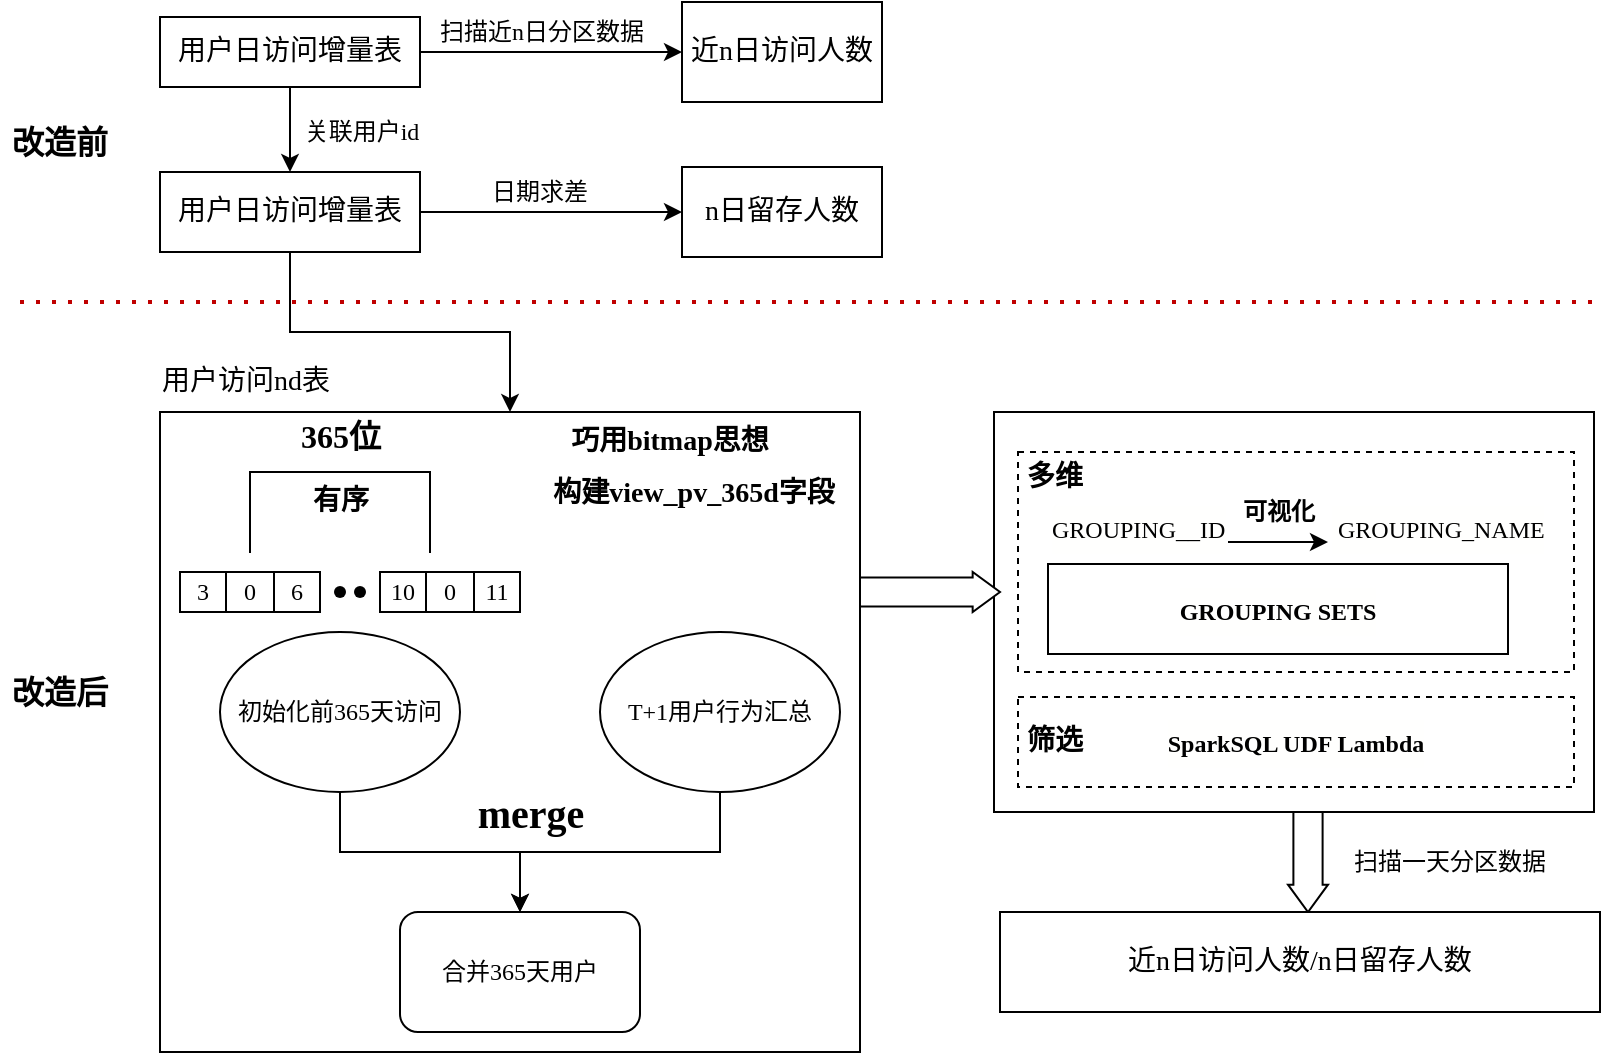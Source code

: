 <mxfile version="21.0.6" type="github">
  <diagram id="XNNLvGDx6GEtNMZaRpZD" name="第 1 页">
    <mxGraphModel dx="797" dy="1689" grid="1" gridSize="10" guides="1" tooltips="1" connect="1" arrows="1" fold="1" page="1" pageScale="1" pageWidth="827" pageHeight="1169" math="0" shadow="0">
      <root>
        <mxCell id="0" />
        <mxCell id="1" parent="0" />
        <mxCell id="XhlakmptXaa--jzfdf4V-4" value="" style="rounded=0;whiteSpace=wrap;html=1;fontFamily=微软雅黑;" parent="1" vertex="1">
          <mxGeometry x="527" y="165" width="300" height="200" as="geometry" />
        </mxCell>
        <mxCell id="sIL9JUSNG1ktriF6-s3L-13" value="" style="rounded=0;whiteSpace=wrap;html=1;fontSize=14;fontColor=#000000;fontFamily=微软雅黑;dashed=1;" parent="1" vertex="1">
          <mxGeometry x="539" y="185" width="278" height="110" as="geometry" />
        </mxCell>
        <mxCell id="3CAmUs-F5Avbqz42CMJ2-1" value="" style="rounded=0;whiteSpace=wrap;html=1;fontFamily=微软雅黑;" parent="1" vertex="1">
          <mxGeometry x="110" y="165" width="350" height="320" as="geometry" />
        </mxCell>
        <mxCell id="ZBi3ksOXHOeN2kDVRpAS-42" style="edgeStyle=orthogonalEdgeStyle;rounded=0;orthogonalLoop=1;jettySize=auto;html=1;exitX=0.5;exitY=1;exitDx=0;exitDy=0;fontFamily=微软雅黑;" parent="1" source="ZBi3ksOXHOeN2kDVRpAS-1" target="ZBi3ksOXHOeN2kDVRpAS-40" edge="1">
          <mxGeometry relative="1" as="geometry" />
        </mxCell>
        <mxCell id="ZBi3ksOXHOeN2kDVRpAS-1" value="初始化前365天访问" style="ellipse;whiteSpace=wrap;html=1;fontFamily=微软雅黑;" parent="1" vertex="1">
          <mxGeometry x="140" y="275" width="120" height="80" as="geometry" />
        </mxCell>
        <mxCell id="ZBi3ksOXHOeN2kDVRpAS-43" style="edgeStyle=orthogonalEdgeStyle;rounded=0;orthogonalLoop=1;jettySize=auto;html=1;exitX=0.5;exitY=1;exitDx=0;exitDy=0;entryX=0.5;entryY=0;entryDx=0;entryDy=0;fontFamily=微软雅黑;" parent="1" source="ZBi3ksOXHOeN2kDVRpAS-2" target="ZBi3ksOXHOeN2kDVRpAS-40" edge="1">
          <mxGeometry relative="1" as="geometry" />
        </mxCell>
        <mxCell id="ZBi3ksOXHOeN2kDVRpAS-2" value="T+1用户行为汇总" style="ellipse;whiteSpace=wrap;html=1;fontFamily=微软雅黑;" parent="1" vertex="1">
          <mxGeometry x="330" y="275" width="120" height="80" as="geometry" />
        </mxCell>
        <mxCell id="ZBi3ksOXHOeN2kDVRpAS-8" value="" style="shape=table;html=1;whiteSpace=wrap;startSize=0;container=1;collapsible=0;childLayout=tableLayout;fontFamily=微软雅黑;" parent="1" vertex="1">
          <mxGeometry x="120" y="245" width="70" height="20" as="geometry" />
        </mxCell>
        <mxCell id="ZBi3ksOXHOeN2kDVRpAS-9" value="" style="shape=tableRow;horizontal=0;startSize=0;swimlaneHead=0;swimlaneBody=0;top=0;left=0;bottom=0;right=0;collapsible=0;dropTarget=0;fillColor=none;points=[[0,0.5],[1,0.5]];portConstraint=eastwest;fontFamily=微软雅黑;" parent="ZBi3ksOXHOeN2kDVRpAS-8" vertex="1">
          <mxGeometry width="70" height="20" as="geometry" />
        </mxCell>
        <mxCell id="ZBi3ksOXHOeN2kDVRpAS-10" value="3" style="shape=partialRectangle;html=1;whiteSpace=wrap;connectable=0;fillColor=none;top=0;left=0;bottom=0;right=0;overflow=hidden;fontFamily=微软雅黑;" parent="ZBi3ksOXHOeN2kDVRpAS-9" vertex="1">
          <mxGeometry width="23" height="20" as="geometry">
            <mxRectangle width="23" height="20" as="alternateBounds" />
          </mxGeometry>
        </mxCell>
        <mxCell id="ZBi3ksOXHOeN2kDVRpAS-11" value="0" style="shape=partialRectangle;html=1;whiteSpace=wrap;connectable=0;fillColor=none;top=0;left=0;bottom=0;right=0;overflow=hidden;fontFamily=微软雅黑;" parent="ZBi3ksOXHOeN2kDVRpAS-9" vertex="1">
          <mxGeometry x="23" width="24" height="20" as="geometry">
            <mxRectangle width="24" height="20" as="alternateBounds" />
          </mxGeometry>
        </mxCell>
        <mxCell id="ZBi3ksOXHOeN2kDVRpAS-12" value="6" style="shape=partialRectangle;html=1;whiteSpace=wrap;connectable=0;fillColor=none;top=0;left=0;bottom=0;right=0;overflow=hidden;fontFamily=微软雅黑;" parent="ZBi3ksOXHOeN2kDVRpAS-9" vertex="1">
          <mxGeometry x="47" width="23" height="20" as="geometry">
            <mxRectangle width="23" height="20" as="alternateBounds" />
          </mxGeometry>
        </mxCell>
        <mxCell id="ZBi3ksOXHOeN2kDVRpAS-26" value="" style="shape=table;html=1;whiteSpace=wrap;startSize=0;container=1;collapsible=0;childLayout=tableLayout;fontFamily=微软雅黑;" parent="1" vertex="1">
          <mxGeometry x="220" y="245" width="70" height="20" as="geometry" />
        </mxCell>
        <mxCell id="ZBi3ksOXHOeN2kDVRpAS-27" value="" style="shape=tableRow;horizontal=0;startSize=0;swimlaneHead=0;swimlaneBody=0;top=0;left=0;bottom=0;right=0;collapsible=0;dropTarget=0;fillColor=none;points=[[0,0.5],[1,0.5]];portConstraint=eastwest;fontFamily=微软雅黑;" parent="ZBi3ksOXHOeN2kDVRpAS-26" vertex="1">
          <mxGeometry width="70" height="20" as="geometry" />
        </mxCell>
        <mxCell id="ZBi3ksOXHOeN2kDVRpAS-28" value="10" style="shape=partialRectangle;html=1;whiteSpace=wrap;connectable=0;fillColor=none;top=0;left=0;bottom=0;right=0;overflow=hidden;fontFamily=微软雅黑;" parent="ZBi3ksOXHOeN2kDVRpAS-27" vertex="1">
          <mxGeometry width="23" height="20" as="geometry">
            <mxRectangle width="23" height="20" as="alternateBounds" />
          </mxGeometry>
        </mxCell>
        <mxCell id="ZBi3ksOXHOeN2kDVRpAS-29" value="0" style="shape=partialRectangle;html=1;whiteSpace=wrap;connectable=0;fillColor=none;top=0;left=0;bottom=0;right=0;overflow=hidden;fontFamily=微软雅黑;" parent="ZBi3ksOXHOeN2kDVRpAS-27" vertex="1">
          <mxGeometry x="23" width="24" height="20" as="geometry">
            <mxRectangle width="24" height="20" as="alternateBounds" />
          </mxGeometry>
        </mxCell>
        <mxCell id="ZBi3ksOXHOeN2kDVRpAS-30" value="11" style="shape=partialRectangle;html=1;whiteSpace=wrap;connectable=0;fillColor=none;top=0;left=0;bottom=0;right=0;overflow=hidden;fontFamily=微软雅黑;" parent="ZBi3ksOXHOeN2kDVRpAS-27" vertex="1">
          <mxGeometry x="47" width="23" height="20" as="geometry">
            <mxRectangle width="23" height="20" as="alternateBounds" />
          </mxGeometry>
        </mxCell>
        <mxCell id="ZBi3ksOXHOeN2kDVRpAS-32" value="&lt;font style=&quot;font-size: 16px;&quot;&gt;365位&lt;/font&gt;" style="text;strokeColor=none;fillColor=none;html=1;fontSize=20;fontStyle=1;verticalAlign=middle;align=center;fontFamily=微软雅黑;" parent="1" vertex="1">
          <mxGeometry x="150" y="155" width="100" height="40" as="geometry" />
        </mxCell>
        <mxCell id="ZBi3ksOXHOeN2kDVRpAS-33" value="" style="shape=waypoint;fillStyle=solid;size=6;pointerEvents=1;points=[];fillColor=none;resizable=0;rotatable=0;perimeter=centerPerimeter;snapToPoint=1;fontFamily=微软雅黑;" parent="1" vertex="1">
          <mxGeometry x="180" y="235" width="40" height="40" as="geometry" />
        </mxCell>
        <mxCell id="ZBi3ksOXHOeN2kDVRpAS-34" value="" style="shape=waypoint;fillStyle=solid;size=6;pointerEvents=1;points=[];fillColor=none;resizable=0;rotatable=0;perimeter=centerPerimeter;snapToPoint=1;fontFamily=微软雅黑;" parent="1" vertex="1">
          <mxGeometry x="190" y="235" width="40" height="40" as="geometry" />
        </mxCell>
        <mxCell id="ZBi3ksOXHOeN2kDVRpAS-35" value="" style="shape=waypoint;fillStyle=solid;size=6;pointerEvents=1;points=[];fillColor=none;resizable=0;rotatable=0;perimeter=centerPerimeter;snapToPoint=1;strokeWidth=0;dashed=1;fontFamily=微软雅黑;" parent="1" vertex="1">
          <mxGeometry x="180" y="235" width="40" height="40" as="geometry" />
        </mxCell>
        <mxCell id="ZBi3ksOXHOeN2kDVRpAS-38" value="merge" style="text;strokeColor=none;fillColor=none;html=1;fontSize=20;fontStyle=1;verticalAlign=middle;align=center;fontFamily=微软雅黑;" parent="1" vertex="1">
          <mxGeometry x="245" y="345" width="100" height="40" as="geometry" />
        </mxCell>
        <mxCell id="ZBi3ksOXHOeN2kDVRpAS-40" value="&lt;span&gt;合并365天用户&lt;/span&gt;" style="rounded=1;whiteSpace=wrap;html=1;fontFamily=微软雅黑;" parent="1" vertex="1">
          <mxGeometry x="230" y="415" width="120" height="60" as="geometry" />
        </mxCell>
        <mxCell id="3CAmUs-F5Avbqz42CMJ2-2" value="&lt;font style=&quot;font-size: 14px;&quot;&gt;巧用bitmap思想&lt;/font&gt;" style="text;html=1;strokeColor=none;fillColor=none;align=center;verticalAlign=middle;whiteSpace=wrap;rounded=0;fontStyle=1;fontFamily=微软雅黑;" parent="1" vertex="1">
          <mxGeometry x="310" y="165" width="110" height="30" as="geometry" />
        </mxCell>
        <mxCell id="3CAmUs-F5Avbqz42CMJ2-3" value="&lt;span style=&quot;font-size: 14px;&quot;&gt;&lt;font style=&quot;font-size: 14px;&quot;&gt;用户访问nd表&lt;/font&gt;&lt;/span&gt;" style="text;html=1;strokeColor=none;fillColor=none;align=center;verticalAlign=middle;whiteSpace=wrap;rounded=0;fontSize=14;fontFamily=微软雅黑;" parent="1" vertex="1">
          <mxGeometry x="75" y="135" width="156" height="30" as="geometry" />
        </mxCell>
        <mxCell id="sIL9JUSNG1ktriF6-s3L-1" value="" style="shape=partialRectangle;whiteSpace=wrap;html=1;bottom=1;right=1;left=1;top=0;fillColor=none;routingCenterX=-0.5;rotation=-180;fontFamily=微软雅黑;" parent="1" vertex="1">
          <mxGeometry x="155" y="195" width="90" height="40" as="geometry" />
        </mxCell>
        <mxCell id="sIL9JUSNG1ktriF6-s3L-2" value="&lt;font style=&quot;font-size: 14px;&quot;&gt;有序&lt;/font&gt;" style="text;strokeColor=none;fillColor=none;html=1;fontSize=20;fontStyle=1;verticalAlign=middle;align=center;fontFamily=微软雅黑;" parent="1" vertex="1">
          <mxGeometry x="150" y="181" width="100" height="50" as="geometry" />
        </mxCell>
        <mxCell id="sIL9JUSNG1ktriF6-s3L-4" value="&lt;div style=&quot;background-color: rgb(255, 255, 254); line-height: 24px;&quot;&gt;&lt;b&gt;GROUPING&amp;nbsp;SETS&lt;/b&gt;&lt;/div&gt;" style="rounded=0;whiteSpace=wrap;html=1;fontFamily=微软雅黑;" parent="1" vertex="1">
          <mxGeometry x="554" y="241" width="230" height="45" as="geometry" />
        </mxCell>
        <mxCell id="sIL9JUSNG1ktriF6-s3L-10" style="edgeStyle=orthogonalEdgeStyle;rounded=0;orthogonalLoop=1;jettySize=auto;html=1;fontSize=14;fontColor=#000000;fontFamily=微软雅黑;" parent="1" source="sIL9JUSNG1ktriF6-s3L-5" edge="1">
          <mxGeometry relative="1" as="geometry">
            <mxPoint x="694" y="230" as="targetPoint" />
          </mxGeometry>
        </mxCell>
        <mxCell id="sIL9JUSNG1ktriF6-s3L-5" value="&lt;div style=&quot;color: rgb(0, 0, 0); background-color: rgb(255, 255, 254); font-weight: normal; font-size: 12px; line-height: 24px;&quot;&gt;&lt;div&gt;&lt;span style=&quot;color: #000000;&quot;&gt;GROUPING__ID&lt;/span&gt;&lt;/div&gt;&lt;/div&gt;" style="text;whiteSpace=wrap;html=1;fontSize=14;fontColor=#000000;fontFamily=微软雅黑;" parent="1" vertex="1">
          <mxGeometry x="554" y="205" width="90" height="50" as="geometry" />
        </mxCell>
        <mxCell id="sIL9JUSNG1ktriF6-s3L-6" value="&lt;div style=&quot;color: rgb(0, 0, 0); background-color: rgb(255, 255, 254); font-weight: normal; font-size: 12px; line-height: 24px;&quot;&gt;&lt;div&gt;&lt;span style=&quot;color: #000000;&quot;&gt;&amp;nbsp;&lt;/span&gt;GROUPING_NAME&lt;/div&gt;&lt;/div&gt;" style="text;whiteSpace=wrap;html=1;fontSize=14;fontColor=#000000;fontFamily=微软雅黑;" parent="1" vertex="1">
          <mxGeometry x="694" y="205" width="110" height="50" as="geometry" />
        </mxCell>
        <mxCell id="sIL9JUSNG1ktriF6-s3L-11" value="&lt;font style=&quot;font-size: 12px;&quot;&gt;可视化&lt;/font&gt;" style="text;strokeColor=none;fillColor=none;html=1;fontSize=14;fontStyle=1;verticalAlign=middle;align=center;fontColor=#000000;fontFamily=微软雅黑;" parent="1" vertex="1">
          <mxGeometry x="619" y="195" width="100" height="40" as="geometry" />
        </mxCell>
        <mxCell id="sIL9JUSNG1ktriF6-s3L-14" value="多维" style="text;strokeColor=none;fillColor=none;html=1;fontSize=14;fontStyle=1;verticalAlign=middle;align=center;fontColor=#000000;fontFamily=微软雅黑;" parent="1" vertex="1">
          <mxGeometry x="507" y="177.5" width="100" height="40" as="geometry" />
        </mxCell>
        <mxCell id="sIL9JUSNG1ktriF6-s3L-19" value="&lt;div style=&quot;background-color: rgb(255, 255, 254); line-height: 24px;&quot;&gt;&lt;b style=&quot;border-color: var(--border-color); text-align: left;&quot;&gt;SparkSQL UDF Lambda&lt;/b&gt;&lt;br&gt;&lt;/div&gt;" style="rounded=0;whiteSpace=wrap;html=1;fontFamily=微软雅黑;dashed=1;" parent="1" vertex="1">
          <mxGeometry x="539" y="307.5" width="278" height="45" as="geometry" />
        </mxCell>
        <mxCell id="N3JY60aqSUAMYLGx3agL-4" value="" style="endArrow=none;dashed=1;html=1;dashPattern=1 3;strokeWidth=2;rounded=0;fontFamily=微软雅黑;strokeColor=#C00000;" parent="1" edge="1">
          <mxGeometry width="50" height="50" relative="1" as="geometry">
            <mxPoint x="40" y="110" as="sourcePoint" />
            <mxPoint x="830" y="110" as="targetPoint" />
          </mxGeometry>
        </mxCell>
        <mxCell id="N3JY60aqSUAMYLGx3agL-5" value="&lt;font size=&quot;1&quot; style=&quot;&quot;&gt;&lt;b style=&quot;font-size: 16px;&quot;&gt;改造后&lt;/b&gt;&lt;/font&gt;" style="text;html=1;strokeColor=none;fillColor=none;align=center;verticalAlign=middle;whiteSpace=wrap;rounded=0;fontFamily=微软雅黑;" parent="1" vertex="1">
          <mxGeometry x="30" y="290" width="60" height="30" as="geometry" />
        </mxCell>
        <mxCell id="N3JY60aqSUAMYLGx3agL-6" value="&lt;font size=&quot;1&quot; style=&quot;&quot;&gt;&lt;b style=&quot;font-size: 16px;&quot;&gt;改造前&lt;/b&gt;&lt;/font&gt;" style="text;html=1;strokeColor=none;fillColor=none;align=center;verticalAlign=middle;whiteSpace=wrap;rounded=0;fontFamily=微软雅黑;" parent="1" vertex="1">
          <mxGeometry x="30" y="15" width="60" height="30" as="geometry" />
        </mxCell>
        <mxCell id="_2qatVsggVVuZN918_rx-2" style="edgeStyle=orthogonalEdgeStyle;rounded=0;sketch=0;orthogonalLoop=1;jettySize=auto;html=1;exitX=1;exitY=0.5;exitDx=0;exitDy=0;strokeColor=#000000;strokeWidth=1;fontFamily=微软雅黑;" parent="1" source="N3JY60aqSUAMYLGx3agL-7" target="N3JY60aqSUAMYLGx3agL-8" edge="1">
          <mxGeometry relative="1" as="geometry" />
        </mxCell>
        <mxCell id="WKhEIxKyLoRgTHma48mW-3" style="edgeStyle=orthogonalEdgeStyle;rounded=0;orthogonalLoop=1;jettySize=auto;html=1;exitX=0.5;exitY=1;exitDx=0;exitDy=0;entryX=0.5;entryY=0;entryDx=0;entryDy=0;fontFamily=微软雅黑;" parent="1" source="N3JY60aqSUAMYLGx3agL-7" target="WKhEIxKyLoRgTHma48mW-2" edge="1">
          <mxGeometry relative="1" as="geometry" />
        </mxCell>
        <mxCell id="N3JY60aqSUAMYLGx3agL-7" value="用户日访问增量表" style="rounded=0;whiteSpace=wrap;html=1;fontSize=14;fontFamily=微软雅黑;" parent="1" vertex="1">
          <mxGeometry x="110" y="-32.5" width="130" height="35" as="geometry" />
        </mxCell>
        <mxCell id="N3JY60aqSUAMYLGx3agL-8" value="近n日访问人数" style="rounded=0;whiteSpace=wrap;html=1;fontSize=14;fontFamily=微软雅黑;" parent="1" vertex="1">
          <mxGeometry x="371" y="-40" width="100" height="50" as="geometry" />
        </mxCell>
        <mxCell id="_2qatVsggVVuZN918_rx-3" value="扫描近n日分区数据" style="text;html=1;strokeColor=none;fillColor=none;align=center;verticalAlign=middle;whiteSpace=wrap;rounded=0;fontFamily=微软雅黑;" parent="1" vertex="1">
          <mxGeometry x="231" y="-40" width="140" height="30" as="geometry" />
        </mxCell>
        <mxCell id="XhlakmptXaa--jzfdf4V-1" value="关联用户id" style="text;html=1;strokeColor=none;fillColor=none;align=center;verticalAlign=middle;whiteSpace=wrap;rounded=0;fontFamily=微软雅黑;" parent="1" vertex="1">
          <mxGeometry x="141" y="10" width="140" height="30" as="geometry" />
        </mxCell>
        <mxCell id="XhlakmptXaa--jzfdf4V-2" value="筛选" style="text;strokeColor=none;fillColor=none;html=1;fontSize=14;fontStyle=1;verticalAlign=middle;align=center;fontColor=#000000;fontFamily=微软雅黑;" parent="1" vertex="1">
          <mxGeometry x="507" y="310" width="100" height="40" as="geometry" />
        </mxCell>
        <mxCell id="XhlakmptXaa--jzfdf4V-7" value="" style="html=1;shadow=0;dashed=0;align=center;verticalAlign=middle;shape=mxgraph.arrows2.arrow;dy=0.27;dx=13.67;notch=0;fontFamily=微软雅黑;" parent="1" vertex="1">
          <mxGeometry x="460" y="245" width="70" height="20" as="geometry" />
        </mxCell>
        <mxCell id="WKhEIxKyLoRgTHma48mW-5" style="edgeStyle=orthogonalEdgeStyle;rounded=0;orthogonalLoop=1;jettySize=auto;html=1;exitX=1;exitY=0.5;exitDx=0;exitDy=0;fontFamily=微软雅黑;" parent="1" source="WKhEIxKyLoRgTHma48mW-2" target="WKhEIxKyLoRgTHma48mW-4" edge="1">
          <mxGeometry relative="1" as="geometry" />
        </mxCell>
        <mxCell id="WKhEIxKyLoRgTHma48mW-10" style="edgeStyle=orthogonalEdgeStyle;rounded=0;orthogonalLoop=1;jettySize=auto;html=1;exitX=0.5;exitY=1;exitDx=0;exitDy=0;fontFamily=微软雅黑;" parent="1" source="WKhEIxKyLoRgTHma48mW-2" target="3CAmUs-F5Avbqz42CMJ2-1" edge="1">
          <mxGeometry relative="1" as="geometry" />
        </mxCell>
        <mxCell id="WKhEIxKyLoRgTHma48mW-2" value="用户日访问增量表" style="rounded=0;whiteSpace=wrap;html=1;fontSize=14;fontFamily=微软雅黑;" parent="1" vertex="1">
          <mxGeometry x="110" y="45" width="130" height="40" as="geometry" />
        </mxCell>
        <mxCell id="WKhEIxKyLoRgTHma48mW-4" value="n日留存人数" style="rounded=0;whiteSpace=wrap;html=1;fontSize=14;fontFamily=微软雅黑;" parent="1" vertex="1">
          <mxGeometry x="371" y="42.5" width="100" height="45" as="geometry" />
        </mxCell>
        <mxCell id="WKhEIxKyLoRgTHma48mW-6" value="日期求差" style="text;html=1;strokeColor=none;fillColor=none;align=center;verticalAlign=middle;whiteSpace=wrap;rounded=0;fontFamily=微软雅黑;" parent="1" vertex="1">
          <mxGeometry x="230" y="40" width="140" height="30" as="geometry" />
        </mxCell>
        <mxCell id="WKhEIxKyLoRgTHma48mW-11" value="&lt;b&gt;构建view_pv_365d字段&lt;/b&gt;" style="text;html=1;strokeColor=none;fillColor=none;align=center;verticalAlign=middle;whiteSpace=wrap;rounded=0;fontSize=14;fontFamily=微软雅黑;" parent="1" vertex="1">
          <mxGeometry x="299" y="191" width="156" height="30" as="geometry" />
        </mxCell>
        <mxCell id="WKhEIxKyLoRgTHma48mW-14" value="" style="html=1;shadow=0;dashed=0;align=center;verticalAlign=middle;shape=mxgraph.arrows2.arrow;dy=0.27;dx=13.67;notch=0;fontFamily=微软雅黑;direction=south;" parent="1" vertex="1">
          <mxGeometry x="674" y="365" width="20" height="50" as="geometry" />
        </mxCell>
        <mxCell id="WKhEIxKyLoRgTHma48mW-15" value="近n日访问人数/n日留存人数" style="rounded=0;whiteSpace=wrap;html=1;fontSize=14;fontFamily=微软雅黑;" parent="1" vertex="1">
          <mxGeometry x="530" y="415" width="300" height="50" as="geometry" />
        </mxCell>
        <mxCell id="WKhEIxKyLoRgTHma48mW-16" value="扫描一天分区数据" style="text;html=1;strokeColor=none;fillColor=none;align=center;verticalAlign=middle;whiteSpace=wrap;rounded=0;fontFamily=微软雅黑;" parent="1" vertex="1">
          <mxGeometry x="700" y="385" width="110" height="10" as="geometry" />
        </mxCell>
      </root>
    </mxGraphModel>
  </diagram>
</mxfile>
